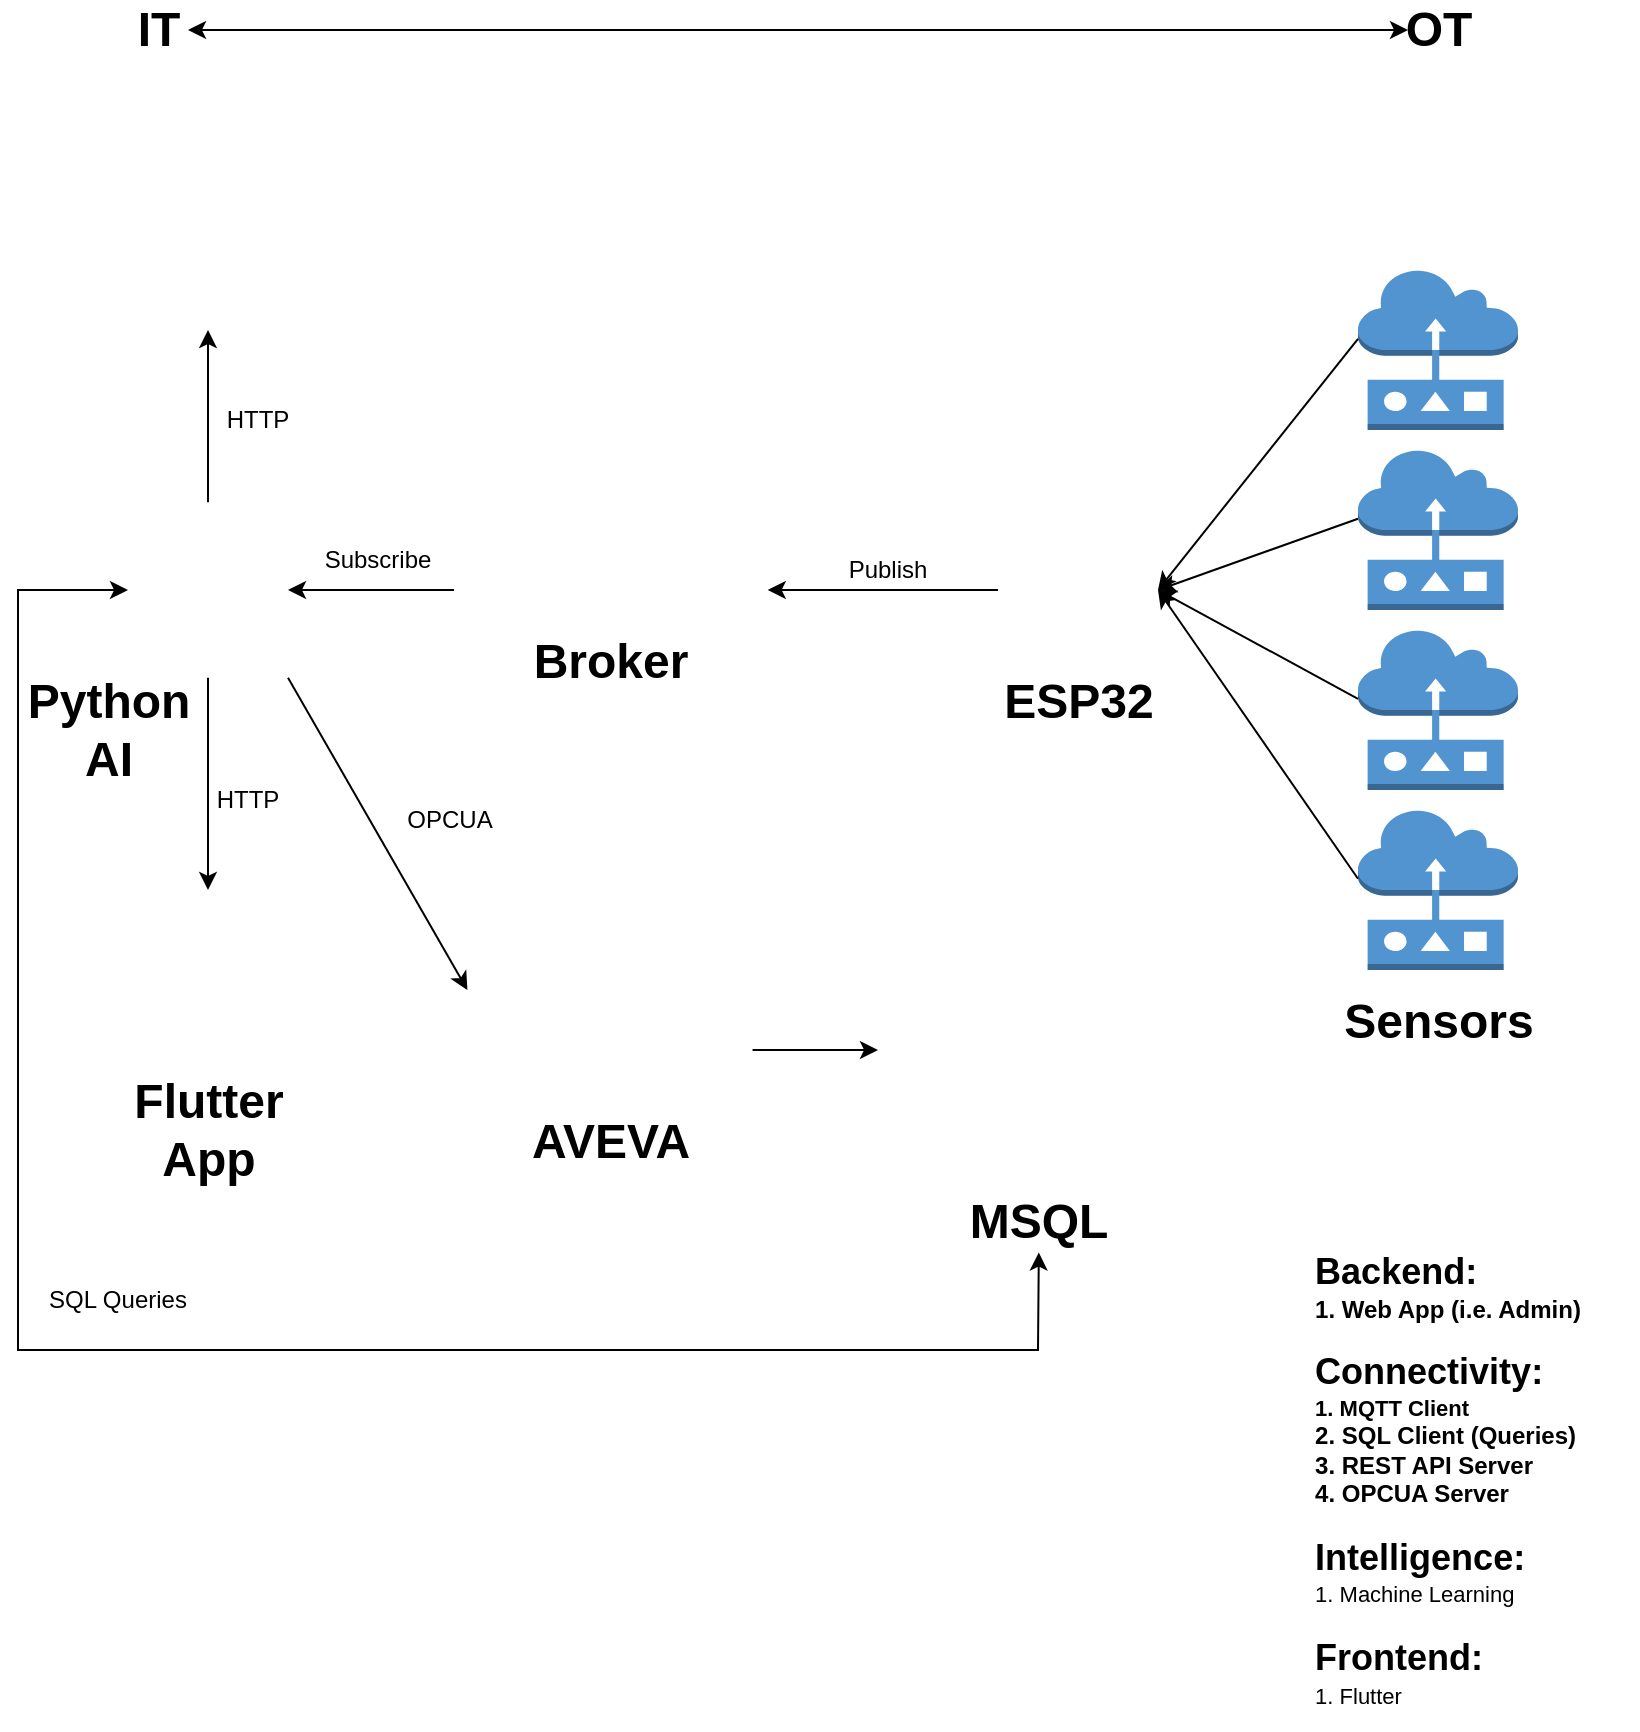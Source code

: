 <mxfile version="22.0.8" type="device">
  <diagram name="Page-1" id="7ghnGriKJnqycAxNpUX0">
    <mxGraphModel dx="1434" dy="772" grid="1" gridSize="10" guides="1" tooltips="1" connect="1" arrows="1" fold="1" page="1" pageScale="1" pageWidth="850" pageHeight="1100" math="0" shadow="0">
      <root>
        <mxCell id="0" />
        <mxCell id="1" parent="0" />
        <mxCell id="kZjsCWbUrRkO6_6I_Ed0-1" value="" style="shape=image;verticalLabelPosition=bottom;labelBackgroundColor=default;verticalAlign=top;aspect=fixed;imageAspect=0;image=https://cdn-images-1.medium.com/max/1200/1*5-aoK8IBmXve5whBQM90GA.png;" parent="1" vertex="1">
          <mxGeometry x="95" y="530" width="80" height="80" as="geometry" />
        </mxCell>
        <mxCell id="kZjsCWbUrRkO6_6I_Ed0-2" value="" style="endArrow=classic;html=1;rounded=0;exitX=0.5;exitY=0;exitDx=0;exitDy=0;entryX=0.5;entryY=1;entryDx=0;entryDy=0;" parent="1" source="kZjsCWbUrRkO6_6I_Ed0-30" target="gE6vbrt9Wv96vpleRD_A-3" edge="1">
          <mxGeometry width="50" height="50" relative="1" as="geometry">
            <mxPoint x="311" y="500" as="sourcePoint" />
            <mxPoint x="336" y="400" as="targetPoint" />
          </mxGeometry>
        </mxCell>
        <mxCell id="kZjsCWbUrRkO6_6I_Ed0-3" value="" style="shape=image;verticalLabelPosition=bottom;labelBackgroundColor=default;verticalAlign=top;aspect=fixed;imageAspect=0;image=https://upload.wikimedia.org/wikipedia/commons/thumb/e/e0/Mqtt-hor.svg/2560px-Mqtt-hor.svg.png;" parent="1" vertex="1">
          <mxGeometry x="258" y="360" width="156.86" height="40" as="geometry" />
        </mxCell>
        <mxCell id="kZjsCWbUrRkO6_6I_Ed0-5" value="Broker" style="text;strokeColor=none;fillColor=none;html=1;fontSize=24;fontStyle=1;verticalAlign=middle;align=center;" parent="1" vertex="1">
          <mxGeometry x="286" y="400" width="100" height="31.25" as="geometry" />
        </mxCell>
        <mxCell id="kZjsCWbUrRkO6_6I_Ed0-8" value="HTTP" style="text;html=1;strokeColor=none;fillColor=none;align=center;verticalAlign=middle;whiteSpace=wrap;rounded=0;" parent="1" vertex="1">
          <mxGeometry x="125" y="470" width="60" height="30" as="geometry" />
        </mxCell>
        <mxCell id="kZjsCWbUrRkO6_6I_Ed0-9" value="" style="outlineConnect=0;dashed=0;verticalLabelPosition=bottom;verticalAlign=top;align=center;html=1;shape=mxgraph.aws3.sensor;fillColor=#5294CF;gradientColor=none;" parent="1" vertex="1">
          <mxGeometry x="710" y="220" width="80" height="80" as="geometry" />
        </mxCell>
        <mxCell id="kZjsCWbUrRkO6_6I_Ed0-11" value="Flutter&lt;br&gt;App" style="text;strokeColor=none;fillColor=none;html=1;fontSize=24;fontStyle=1;verticalAlign=middle;align=center;" parent="1" vertex="1">
          <mxGeometry x="95" y="610" width="80" height="80" as="geometry" />
        </mxCell>
        <mxCell id="kZjsCWbUrRkO6_6I_Ed0-12" value="" style="endArrow=classic;html=1;rounded=0;exitX=0;exitY=0.43;exitDx=0;exitDy=0;entryX=1;entryY=0.5;entryDx=0;entryDy=0;exitPerimeter=0;" parent="1" source="kZjsCWbUrRkO6_6I_Ed0-9" target="kZjsCWbUrRkO6_6I_Ed0-13" edge="1">
          <mxGeometry width="50" height="50" relative="1" as="geometry">
            <mxPoint x="560" y="280" as="sourcePoint" />
            <mxPoint x="707" y="380" as="targetPoint" />
          </mxGeometry>
        </mxCell>
        <mxCell id="kZjsCWbUrRkO6_6I_Ed0-14" style="edgeStyle=orthogonalEdgeStyle;rounded=0;orthogonalLoop=1;jettySize=auto;html=1;entryX=1;entryY=0.5;entryDx=0;entryDy=0;" parent="1" source="kZjsCWbUrRkO6_6I_Ed0-13" target="kZjsCWbUrRkO6_6I_Ed0-3" edge="1">
          <mxGeometry relative="1" as="geometry">
            <mxPoint x="490" y="380" as="targetPoint" />
          </mxGeometry>
        </mxCell>
        <mxCell id="kZjsCWbUrRkO6_6I_Ed0-13" value="" style="shape=image;verticalLabelPosition=bottom;labelBackgroundColor=default;verticalAlign=top;aspect=fixed;imageAspect=0;image=https://m1cr0lab-esp32.github.io/remote-control-with-websocket/logo/thumbnail.png;" parent="1" vertex="1">
          <mxGeometry x="530" y="340" width="80" height="80" as="geometry" />
        </mxCell>
        <mxCell id="kZjsCWbUrRkO6_6I_Ed0-15" value="" style="outlineConnect=0;dashed=0;verticalLabelPosition=bottom;verticalAlign=top;align=center;html=1;shape=mxgraph.aws3.sensor;fillColor=#5294CF;gradientColor=none;" parent="1" vertex="1">
          <mxGeometry x="710" y="310" width="80" height="80" as="geometry" />
        </mxCell>
        <mxCell id="kZjsCWbUrRkO6_6I_Ed0-16" value="" style="endArrow=classic;html=1;rounded=0;exitX=0;exitY=0.43;exitDx=0;exitDy=0;entryX=1;entryY=0.5;entryDx=0;entryDy=0;exitPerimeter=0;" parent="1" source="kZjsCWbUrRkO6_6I_Ed0-15" target="kZjsCWbUrRkO6_6I_Ed0-13" edge="1">
          <mxGeometry width="50" height="50" relative="1" as="geometry">
            <mxPoint x="570" y="290" as="sourcePoint" />
            <mxPoint x="650" y="390" as="targetPoint" />
          </mxGeometry>
        </mxCell>
        <mxCell id="kZjsCWbUrRkO6_6I_Ed0-17" value="" style="outlineConnect=0;dashed=0;verticalLabelPosition=bottom;verticalAlign=top;align=center;html=1;shape=mxgraph.aws3.sensor;fillColor=#5294CF;gradientColor=none;" parent="1" vertex="1">
          <mxGeometry x="710" y="400" width="80" height="80" as="geometry" />
        </mxCell>
        <mxCell id="kZjsCWbUrRkO6_6I_Ed0-18" value="" style="endArrow=classic;html=1;rounded=0;exitX=0;exitY=0.43;exitDx=0;exitDy=0;exitPerimeter=0;entryX=1;entryY=0.5;entryDx=0;entryDy=0;" parent="1" source="kZjsCWbUrRkO6_6I_Ed0-17" target="kZjsCWbUrRkO6_6I_Ed0-13" edge="1">
          <mxGeometry width="50" height="50" relative="1" as="geometry">
            <mxPoint x="580" y="300" as="sourcePoint" />
            <mxPoint x="650" y="400" as="targetPoint" />
          </mxGeometry>
        </mxCell>
        <mxCell id="kZjsCWbUrRkO6_6I_Ed0-19" value="" style="outlineConnect=0;dashed=0;verticalLabelPosition=bottom;verticalAlign=top;align=center;html=1;shape=mxgraph.aws3.sensor;fillColor=#5294CF;gradientColor=none;" parent="1" vertex="1">
          <mxGeometry x="710" y="490" width="80" height="80" as="geometry" />
        </mxCell>
        <mxCell id="kZjsCWbUrRkO6_6I_Ed0-20" value="" style="endArrow=classic;html=1;rounded=0;exitX=0;exitY=0.43;exitDx=0;exitDy=0;entryX=1;entryY=0.5;entryDx=0;entryDy=0;exitPerimeter=0;" parent="1" source="kZjsCWbUrRkO6_6I_Ed0-19" target="kZjsCWbUrRkO6_6I_Ed0-13" edge="1">
          <mxGeometry width="50" height="50" relative="1" as="geometry">
            <mxPoint x="590" y="310" as="sourcePoint" />
            <mxPoint x="670" y="410" as="targetPoint" />
          </mxGeometry>
        </mxCell>
        <mxCell id="kZjsCWbUrRkO6_6I_Ed0-21" value="Sensors" style="text;strokeColor=none;fillColor=none;html=1;fontSize=24;fontStyle=1;verticalAlign=middle;align=center;" parent="1" vertex="1">
          <mxGeometry x="700" y="580" width="100" height="31.25" as="geometry" />
        </mxCell>
        <mxCell id="kZjsCWbUrRkO6_6I_Ed0-22" value="ESP32" style="text;strokeColor=none;fillColor=none;html=1;fontSize=24;fontStyle=1;verticalAlign=middle;align=center;" parent="1" vertex="1">
          <mxGeometry x="520" y="420" width="100" height="31.25" as="geometry" />
        </mxCell>
        <mxCell id="kZjsCWbUrRkO6_6I_Ed0-23" value="Publish" style="text;html=1;strokeColor=none;fillColor=none;align=center;verticalAlign=middle;whiteSpace=wrap;rounded=0;" parent="1" vertex="1">
          <mxGeometry x="450" y="360" width="50" height="20" as="geometry" />
        </mxCell>
        <mxCell id="kZjsCWbUrRkO6_6I_Ed0-30" value="" style="shape=image;verticalLabelPosition=bottom;labelBackgroundColor=default;verticalAlign=top;aspect=fixed;imageAspect=0;image=https://upload.wikimedia.org/wikipedia/commons/thumb/c/c3/Python-logo-notext.svg/800px-Python-logo-notext.svg.png;" parent="1" vertex="1">
          <mxGeometry x="95" y="336.14" width="80" height="87.71" as="geometry" />
        </mxCell>
        <mxCell id="kZjsCWbUrRkO6_6I_Ed0-29" value="Python&lt;br&gt;AI" style="text;strokeColor=none;fillColor=none;html=1;fontSize=24;fontStyle=1;verticalAlign=middle;align=center;" parent="1" vertex="1">
          <mxGeometry x="45" y="410" width="80" height="80" as="geometry" />
        </mxCell>
        <mxCell id="kZjsCWbUrRkO6_6I_Ed0-37" style="edgeStyle=orthogonalEdgeStyle;rounded=0;orthogonalLoop=1;jettySize=auto;html=1;entryX=0;entryY=0.5;entryDx=0;entryDy=0;" parent="1" source="kZjsCWbUrRkO6_6I_Ed0-33" target="kZjsCWbUrRkO6_6I_Ed0-36" edge="1">
          <mxGeometry relative="1" as="geometry" />
        </mxCell>
        <mxCell id="kZjsCWbUrRkO6_6I_Ed0-33" value="" style="shape=image;verticalLabelPosition=bottom;labelBackgroundColor=default;verticalAlign=top;aspect=fixed;imageAspect=0;image=https://upload.wikimedia.org/wikipedia/en/thumb/c/c5/Aveva_logo.svg/1200px-Aveva_logo.svg.png;" parent="1" vertex="1">
          <mxGeometry x="264.71" y="580" width="142.57" height="60" as="geometry" />
        </mxCell>
        <mxCell id="kZjsCWbUrRkO6_6I_Ed0-34" value="" style="endArrow=classic;html=1;rounded=0;exitX=1;exitY=1;exitDx=0;exitDy=0;entryX=0;entryY=0;entryDx=0;entryDy=0;" parent="1" source="kZjsCWbUrRkO6_6I_Ed0-30" target="kZjsCWbUrRkO6_6I_Ed0-33" edge="1">
          <mxGeometry width="50" height="50" relative="1" as="geometry">
            <mxPoint x="390" y="500" as="sourcePoint" />
            <mxPoint x="440" y="450" as="targetPoint" />
          </mxGeometry>
        </mxCell>
        <mxCell id="kZjsCWbUrRkO6_6I_Ed0-35" value="OPCUA" style="text;html=1;strokeColor=none;fillColor=none;align=center;verticalAlign=middle;whiteSpace=wrap;rounded=0;" parent="1" vertex="1">
          <mxGeometry x="226.0" y="480" width="60" height="30" as="geometry" />
        </mxCell>
        <mxCell id="kZjsCWbUrRkO6_6I_Ed0-36" value="" style="shape=image;verticalLabelPosition=bottom;labelBackgroundColor=default;verticalAlign=top;aspect=fixed;imageAspect=0;image=https://www.sqlservertutorial.net/wp-content/uploads/sql-server-tutorial.svg;" parent="1" vertex="1">
          <mxGeometry x="470" y="545" width="160.83" height="130" as="geometry" />
        </mxCell>
        <mxCell id="kZjsCWbUrRkO6_6I_Ed0-38" value="AVEVA" style="text;strokeColor=none;fillColor=none;html=1;fontSize=24;fontStyle=1;verticalAlign=middle;align=center;" parent="1" vertex="1">
          <mxGeometry x="286" y="640" width="100" height="31.25" as="geometry" />
        </mxCell>
        <mxCell id="kZjsCWbUrRkO6_6I_Ed0-39" value="MSQL" style="text;strokeColor=none;fillColor=none;html=1;fontSize=24;fontStyle=1;verticalAlign=middle;align=center;" parent="1" vertex="1">
          <mxGeometry x="500.41" y="680" width="100" height="31.25" as="geometry" />
        </mxCell>
        <mxCell id="kZjsCWbUrRkO6_6I_Ed0-41" value="IT" style="text;strokeColor=none;fillColor=none;html=1;fontSize=24;fontStyle=1;verticalAlign=middle;align=center;" parent="1" vertex="1">
          <mxGeometry x="95" y="90" width="30" height="20" as="geometry" />
        </mxCell>
        <mxCell id="kZjsCWbUrRkO6_6I_Ed0-42" value="OT" style="text;strokeColor=none;fillColor=none;html=1;fontSize=24;fontStyle=1;verticalAlign=middle;align=center;" parent="1" vertex="1">
          <mxGeometry x="735" y="90" width="30" height="20" as="geometry" />
        </mxCell>
        <mxCell id="kZjsCWbUrRkO6_6I_Ed0-45" value="" style="endArrow=classic;startArrow=classic;html=1;rounded=0;exitX=1;exitY=0.5;exitDx=0;exitDy=0;entryX=0;entryY=0.5;entryDx=0;entryDy=0;" parent="1" source="kZjsCWbUrRkO6_6I_Ed0-41" target="kZjsCWbUrRkO6_6I_Ed0-42" edge="1">
          <mxGeometry width="50" height="50" relative="1" as="geometry">
            <mxPoint x="420" y="120" as="sourcePoint" />
            <mxPoint x="470" y="70" as="targetPoint" />
          </mxGeometry>
        </mxCell>
        <mxCell id="fZhl-BRKLtyVLdcyxcdi-1" value="" style="endArrow=classic;startArrow=classic;html=1;rounded=0;exitX=0;exitY=0.5;exitDx=0;exitDy=0;entryX=0.5;entryY=1;entryDx=0;entryDy=0;" parent="1" source="kZjsCWbUrRkO6_6I_Ed0-30" target="kZjsCWbUrRkO6_6I_Ed0-39" edge="1">
          <mxGeometry width="50" height="50" relative="1" as="geometry">
            <mxPoint x="160" y="254" as="sourcePoint" />
            <mxPoint x="268" y="390" as="targetPoint" />
            <Array as="points">
              <mxPoint x="40" y="380" />
              <mxPoint x="40" y="760" />
              <mxPoint x="550" y="760" />
            </Array>
          </mxGeometry>
        </mxCell>
        <mxCell id="fZhl-BRKLtyVLdcyxcdi-2" value="SQL Queries" style="text;html=1;strokeColor=none;fillColor=none;align=center;verticalAlign=middle;whiteSpace=wrap;rounded=0;" parent="1" vertex="1">
          <mxGeometry x="50" y="720" width="80" height="30" as="geometry" />
        </mxCell>
        <mxCell id="ex9NundODKaVmmODu_8J-1" value="&lt;div style=&quot;text-align: left;&quot;&gt;&lt;b style=&quot;background-color: initial;&quot;&gt;&lt;span style=&quot;font-size: 18px;&quot;&gt;Backend:&lt;/span&gt;&lt;/b&gt;&lt;/div&gt;&lt;div style=&quot;font-weight: bold; text-align: left;&quot;&gt;&lt;b style=&quot;background-color: initial;&quot;&gt;1. Web App (i.e. Admin)&lt;/b&gt;&lt;/div&gt;&lt;font style=&quot;&quot;&gt;&lt;div style=&quot;text-align: left;&quot;&gt;&lt;b&gt;&lt;br&gt;&lt;/b&gt;&lt;/div&gt;&lt;/font&gt;&lt;span style=&quot;border-color: var(--border-color);&quot;&gt;&lt;div style=&quot;text-align: left;&quot;&gt;&lt;b style=&quot;font-size: 18px; background-color: initial;&quot;&gt;Connectivity:&lt;/b&gt;&lt;/div&gt;&lt;font style=&quot;font-weight: bold; border-color: var(--border-color); font-size: 11px;&quot;&gt;&lt;div style=&quot;text-align: left;&quot;&gt;&lt;span style=&quot;background-color: initial;&quot;&gt;1. MQTT Client&lt;/span&gt;&lt;/div&gt;&lt;/font&gt;&lt;/span&gt;&lt;div style=&quot;font-weight: bold; text-align: left;&quot;&gt;&lt;b style=&quot;background-color: initial;&quot;&gt;2. SQL Client (Queries)&lt;/b&gt;&lt;/div&gt;&lt;div style=&quot;font-weight: bold; text-align: left;&quot;&gt;&lt;b style=&quot;background-color: initial;&quot;&gt;3. REST API Server&lt;/b&gt;&lt;/div&gt;&lt;div style=&quot;font-weight: bold; text-align: left;&quot;&gt;&lt;b style=&quot;background-color: initial;&quot;&gt;4. OPCUA Server&lt;/b&gt;&lt;/div&gt;&lt;div style=&quot;font-weight: bold; text-align: left;&quot;&gt;&lt;b style=&quot;background-color: initial;&quot;&gt;&lt;br&gt;&lt;/b&gt;&lt;/div&gt;&lt;div style=&quot;font-weight: bold; text-align: left;&quot;&gt;&lt;b style=&quot;border-color: var(--border-color); background-color: initial; font-size: 18px;&quot;&gt;Intelligence:&lt;/b&gt;&lt;b style=&quot;background-color: initial;&quot;&gt;&lt;br&gt;&lt;/b&gt;&lt;/div&gt;&lt;div style=&quot;text-align: left;&quot;&gt;&lt;span style=&quot;border-color: var(--border-color); background-color: initial;&quot;&gt;&lt;font style=&quot;font-size: 11px;&quot;&gt;1. Machine Learning&lt;/font&gt;&lt;br&gt;&lt;/span&gt;&lt;/div&gt;&lt;div style=&quot;text-align: left;&quot;&gt;&lt;span style=&quot;border-color: var(--border-color); background-color: initial;&quot;&gt;&lt;font style=&quot;font-size: 11px;&quot;&gt;&lt;br&gt;&lt;/font&gt;&lt;/span&gt;&lt;/div&gt;&lt;div style=&quot;text-align: left;&quot;&gt;&lt;span style=&quot;border-color: var(--border-color); background-color: initial;&quot;&gt;&lt;font style=&quot;font-size: 11px;&quot;&gt;&lt;b style=&quot;border-color: var(--border-color); background-color: initial; font-size: 18px;&quot;&gt;Frontend:&lt;/b&gt;&lt;br&gt;&lt;/font&gt;&lt;/span&gt;&lt;/div&gt;&lt;div style=&quot;text-align: left;&quot;&gt;&lt;span style=&quot;border-color: var(--border-color); background-color: initial;&quot;&gt;&lt;font style=&quot;font-size: 11px;&quot;&gt;&lt;span style=&quot;border-color: var(--border-color); background-color: initial;&quot;&gt;1. Flutter&lt;/span&gt;&lt;/font&gt;&lt;/span&gt;&lt;/div&gt;" style="text;html=1;strokeColor=none;fillColor=none;align=center;verticalAlign=middle;whiteSpace=wrap;rounded=0;" parent="1" vertex="1">
          <mxGeometry x="660" y="700" width="190" height="250" as="geometry" />
        </mxCell>
        <mxCell id="gE6vbrt9Wv96vpleRD_A-1" value="Subscribe" style="text;html=1;strokeColor=none;fillColor=none;align=center;verticalAlign=middle;whiteSpace=wrap;rounded=0;" vertex="1" parent="1">
          <mxGeometry x="190" y="350" width="60" height="30" as="geometry" />
        </mxCell>
        <mxCell id="gE6vbrt9Wv96vpleRD_A-2" style="edgeStyle=orthogonalEdgeStyle;rounded=0;orthogonalLoop=1;jettySize=auto;html=1;entryX=1;entryY=0.5;entryDx=0;entryDy=0;exitX=0;exitY=0.5;exitDx=0;exitDy=0;" edge="1" parent="1" source="kZjsCWbUrRkO6_6I_Ed0-3" target="kZjsCWbUrRkO6_6I_Ed0-30">
          <mxGeometry relative="1" as="geometry">
            <mxPoint x="425" y="390" as="targetPoint" />
            <mxPoint x="240" y="410" as="sourcePoint" />
          </mxGeometry>
        </mxCell>
        <mxCell id="gE6vbrt9Wv96vpleRD_A-3" value="" style="shape=image;verticalLabelPosition=bottom;labelBackgroundColor=default;verticalAlign=top;aspect=fixed;imageAspect=0;image=https://rapidapi.com/blog/wp-content/uploads/2018/06/logo-2582748_640.png;" vertex="1" parent="1">
          <mxGeometry x="90" y="160" width="90" height="90" as="geometry" />
        </mxCell>
        <mxCell id="gE6vbrt9Wv96vpleRD_A-4" value="" style="endArrow=classic;html=1;rounded=0;exitX=0.5;exitY=1;exitDx=0;exitDy=0;entryX=0.5;entryY=0;entryDx=0;entryDy=0;" edge="1" parent="1" source="kZjsCWbUrRkO6_6I_Ed0-30" target="kZjsCWbUrRkO6_6I_Ed0-1">
          <mxGeometry width="50" height="50" relative="1" as="geometry">
            <mxPoint x="145" y="540" as="sourcePoint" />
            <mxPoint x="100" y="500" as="targetPoint" />
          </mxGeometry>
        </mxCell>
        <mxCell id="gE6vbrt9Wv96vpleRD_A-5" value="HTTP" style="text;html=1;strokeColor=none;fillColor=none;align=center;verticalAlign=middle;whiteSpace=wrap;rounded=0;" vertex="1" parent="1">
          <mxGeometry x="130" y="280" width="60" height="30" as="geometry" />
        </mxCell>
      </root>
    </mxGraphModel>
  </diagram>
</mxfile>
